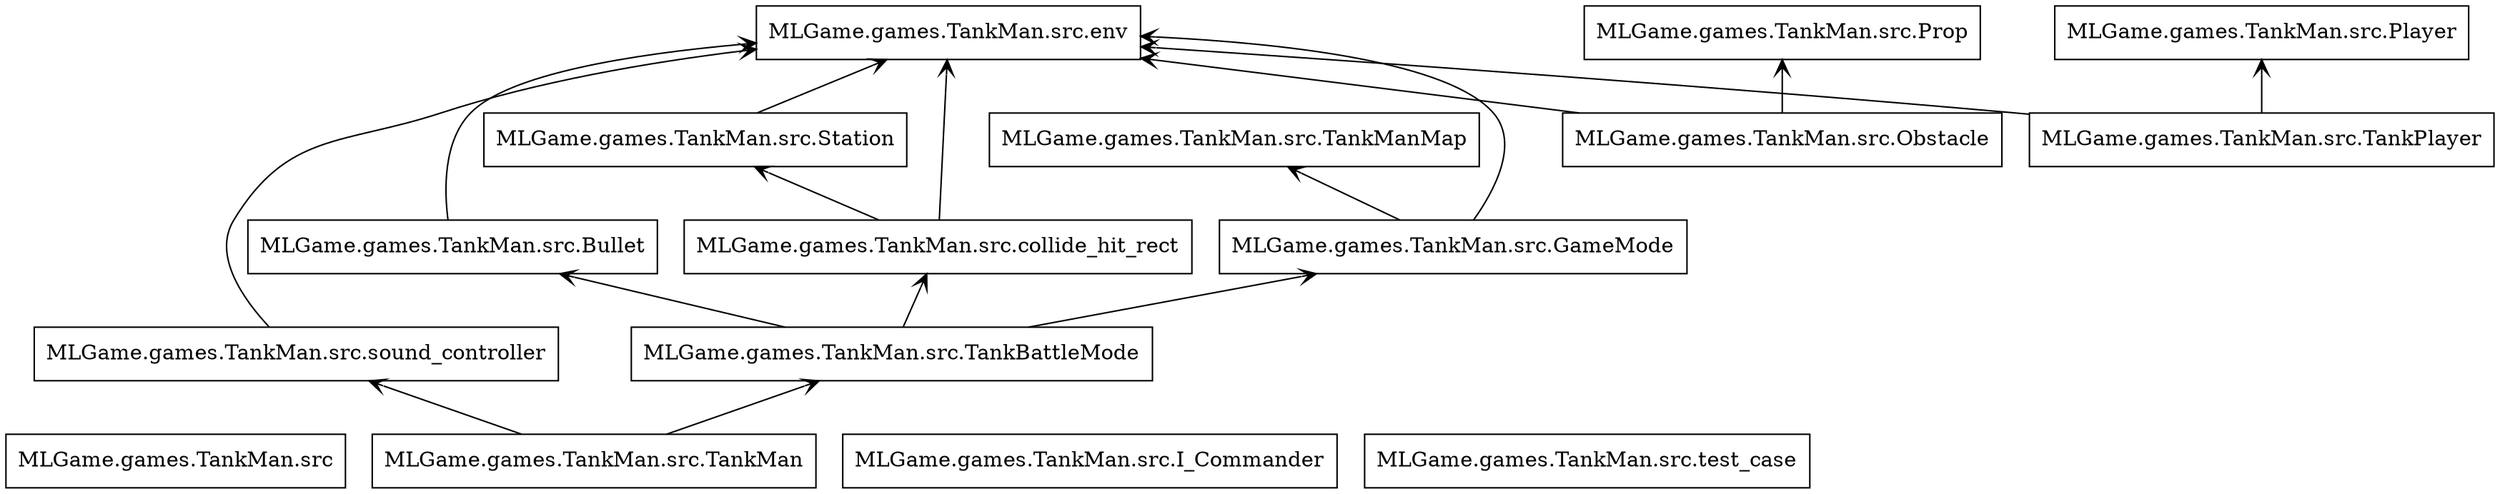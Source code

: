 digraph "packages" {
rankdir=BT
charset="utf-8"
"MLGame.games.TankMan.src" [color="black", label="MLGame.games.TankMan.src", shape="box", style="solid"];
"MLGame.games.TankMan.src.TankBattleMode" [color="black", label="MLGame.games.TankMan.src.TankBattleMode", shape="box", style="solid"];
"MLGame.games.TankMan.src.Bullet" [color="black", label="MLGame.games.TankMan.src.Bullet", shape="box", style="solid"];
"MLGame.games.TankMan.src.GameMode" [color="black", label="MLGame.games.TankMan.src.GameMode", shape="box", style="solid"];
"MLGame.games.TankMan.src.I_Commander" [color="black", label="MLGame.games.TankMan.src.I_Commander", shape="box", style="solid"];
"MLGame.games.TankMan.src.Obstacle" [color="black", label="MLGame.games.TankMan.src.Obstacle", shape="box", style="solid"];
"MLGame.games.TankMan.src.Player" [color="black", label="MLGame.games.TankMan.src.Player", shape="box", style="solid"];
"MLGame.games.TankMan.src.Prop" [color="black", label="MLGame.games.TankMan.src.Prop", shape="box", style="solid"];
"MLGame.games.TankMan.src.Station" [color="black", label="MLGame.games.TankMan.src.Station", shape="box", style="solid"];
"MLGame.games.TankMan.src.TankMan" [color="black", label="MLGame.games.TankMan.src.TankMan", shape="box", style="solid"];
"MLGame.games.TankMan.src.TankManMap" [color="black", label="MLGame.games.TankMan.src.TankManMap", shape="box", style="solid"];
"MLGame.games.TankMan.src.TankPlayer" [color="black", label="MLGame.games.TankMan.src.TankPlayer", shape="box", style="solid"];
"MLGame.games.TankMan.src.collide_hit_rect" [color="black", label="MLGame.games.TankMan.src.collide_hit_rect", shape="box", style="solid"];
"MLGame.games.TankMan.src.env" [color="black", label="MLGame.games.TankMan.src.env", shape="box", style="solid"];
"MLGame.games.TankMan.src.sound_controller" [color="black", label="MLGame.games.TankMan.src.sound_controller", shape="box", style="solid"];
"MLGame.games.TankMan.src.test_case" [color="black", label="MLGame.games.TankMan.src.test_case", shape="box", style="solid"];
"MLGame.games.TankMan.src.TankBattleMode" -> "MLGame.games.TankMan.src.Bullet" [arrowhead="open", arrowtail="none"];
"MLGame.games.TankMan.src.TankBattleMode" -> "MLGame.games.TankMan.src.GameMode" [arrowhead="open", arrowtail="none"];
"MLGame.games.TankMan.src.TankBattleMode" -> "MLGame.games.TankMan.src.collide_hit_rect" [arrowhead="open", arrowtail="none"];
"MLGame.games.TankMan.src.Bullet" -> "MLGame.games.TankMan.src.env" [arrowhead="open", arrowtail="none"];
"MLGame.games.TankMan.src.GameMode" -> "MLGame.games.TankMan.src.TankManMap" [arrowhead="open", arrowtail="none"];
"MLGame.games.TankMan.src.GameMode" -> "MLGame.games.TankMan.src.env" [arrowhead="open", arrowtail="none"];
"MLGame.games.TankMan.src.Obstacle" -> "MLGame.games.TankMan.src.Prop" [arrowhead="open", arrowtail="none"];
"MLGame.games.TankMan.src.Obstacle" -> "MLGame.games.TankMan.src.env" [arrowhead="open", arrowtail="none"];
"MLGame.games.TankMan.src.Station" -> "MLGame.games.TankMan.src.env" [arrowhead="open", arrowtail="none"];
"MLGame.games.TankMan.src.TankMan" -> "MLGame.games.TankMan.src.TankBattleMode" [arrowhead="open", arrowtail="none"];
"MLGame.games.TankMan.src.TankMan" -> "MLGame.games.TankMan.src.sound_controller" [arrowhead="open", arrowtail="none"];
"MLGame.games.TankMan.src.TankPlayer" -> "MLGame.games.TankMan.src.Player" [arrowhead="open", arrowtail="none"];
"MLGame.games.TankMan.src.TankPlayer" -> "MLGame.games.TankMan.src.env" [arrowhead="open", arrowtail="none"];
"MLGame.games.TankMan.src.collide_hit_rect" -> "MLGame.games.TankMan.src.Station" [arrowhead="open", arrowtail="none"];
"MLGame.games.TankMan.src.collide_hit_rect" -> "MLGame.games.TankMan.src.env" [arrowhead="open", arrowtail="none"];
"MLGame.games.TankMan.src.sound_controller" -> "MLGame.games.TankMan.src.env" [arrowhead="open", arrowtail="none"];
}

